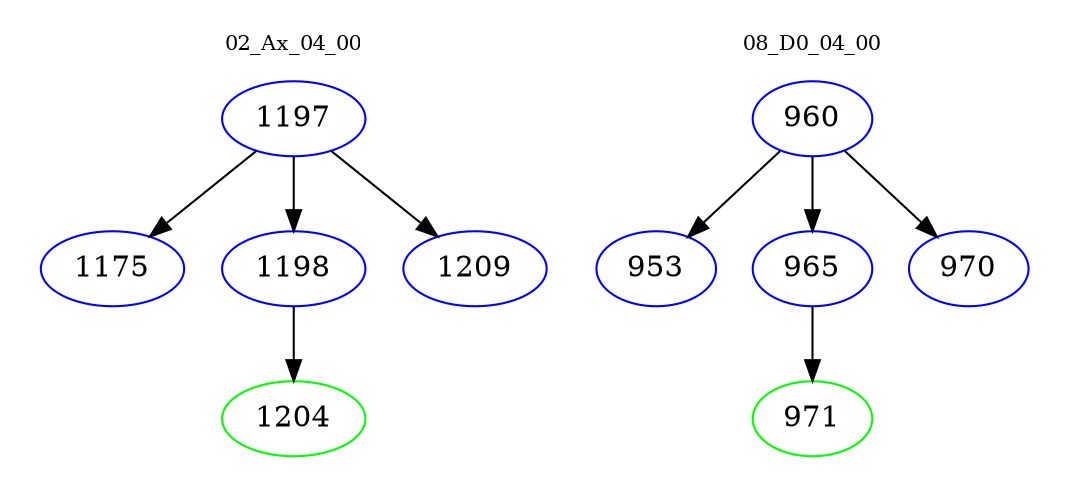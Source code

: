 digraph{
subgraph cluster_0 {
color = white
label = "02_Ax_04_00";
fontsize=10;
T0_1197 [label="1197", color="blue"]
T0_1197 -> T0_1175 [color="black"]
T0_1175 [label="1175", color="blue"]
T0_1197 -> T0_1198 [color="black"]
T0_1198 [label="1198", color="blue"]
T0_1198 -> T0_1204 [color="black"]
T0_1204 [label="1204", color="green"]
T0_1197 -> T0_1209 [color="black"]
T0_1209 [label="1209", color="blue"]
}
subgraph cluster_1 {
color = white
label = "08_D0_04_00";
fontsize=10;
T1_960 [label="960", color="blue"]
T1_960 -> T1_953 [color="black"]
T1_953 [label="953", color="blue"]
T1_960 -> T1_965 [color="black"]
T1_965 [label="965", color="blue"]
T1_965 -> T1_971 [color="black"]
T1_971 [label="971", color="green"]
T1_960 -> T1_970 [color="black"]
T1_970 [label="970", color="blue"]
}
}
